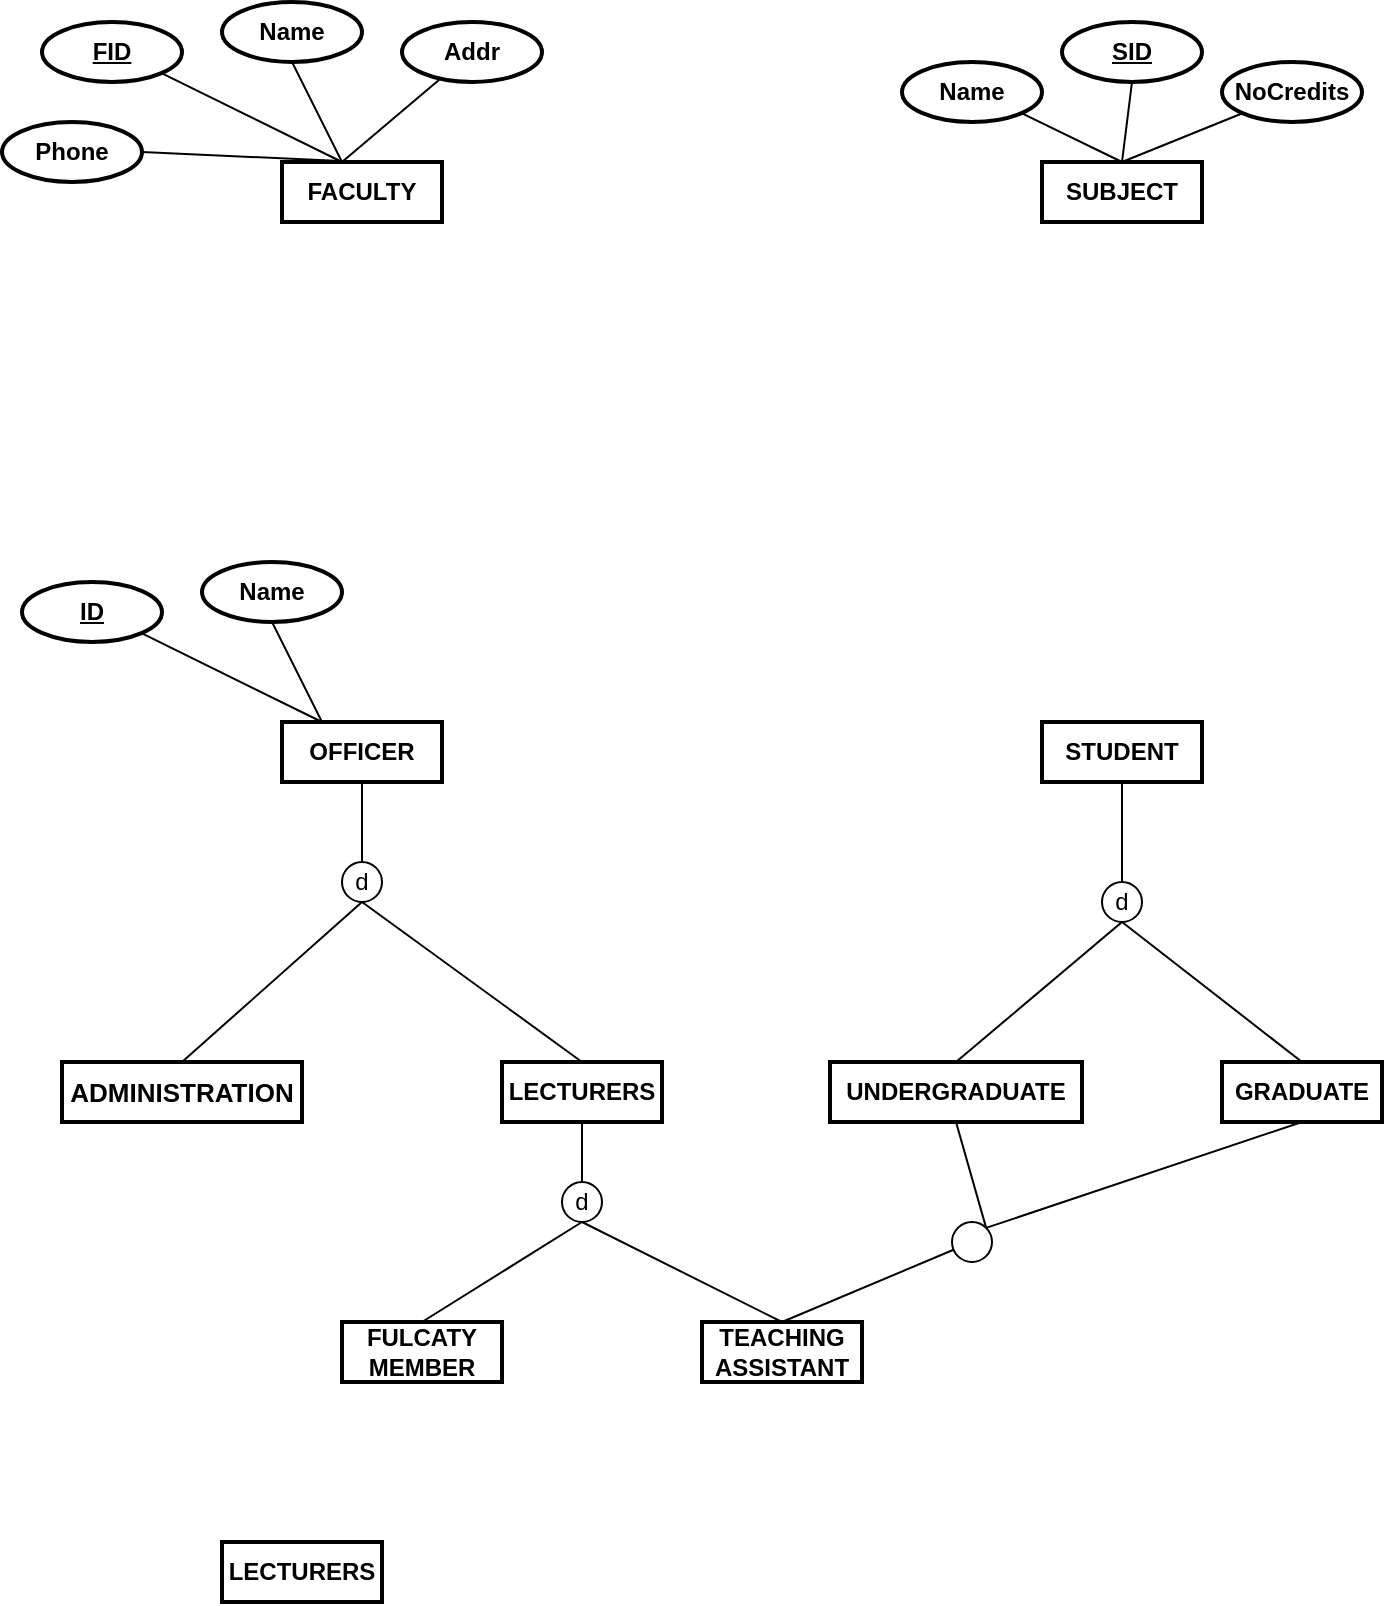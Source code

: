 <mxfile version="14.4.4" type="github">
  <diagram id="O1sjBDhfZiVow-tjS9cN" name="Page-1">
    <mxGraphModel dx="1865" dy="556" grid="1" gridSize="10" guides="1" tooltips="1" connect="1" arrows="1" fold="1" page="1" pageScale="1" pageWidth="827" pageHeight="1169" math="0" shadow="0">
      <root>
        <mxCell id="0" />
        <mxCell id="1" parent="0" />
        <mxCell id="mwtJp1WoyP-pwZxEX0rx-1" value="&lt;b&gt;FACULTY&lt;/b&gt;" style="rounded=0;whiteSpace=wrap;html=1;strokeWidth=2;" parent="1" vertex="1">
          <mxGeometry x="140" y="170" width="80" height="30" as="geometry" />
        </mxCell>
        <mxCell id="mwtJp1WoyP-pwZxEX0rx-2" value="&lt;span&gt;FID&lt;/span&gt;" style="ellipse;whiteSpace=wrap;html=1;strokeWidth=2;fontStyle=5" parent="1" vertex="1">
          <mxGeometry x="20" y="100" width="70" height="30" as="geometry" />
        </mxCell>
        <mxCell id="mwtJp1WoyP-pwZxEX0rx-3" value="&lt;b&gt;Name&lt;/b&gt;" style="ellipse;whiteSpace=wrap;html=1;strokeWidth=2;" parent="1" vertex="1">
          <mxGeometry x="110" y="90" width="70" height="30" as="geometry" />
        </mxCell>
        <mxCell id="mwtJp1WoyP-pwZxEX0rx-4" value="&lt;b&gt;Addr&lt;/b&gt;" style="ellipse;whiteSpace=wrap;html=1;strokeWidth=2;" parent="1" vertex="1">
          <mxGeometry x="200" y="100" width="70" height="30" as="geometry" />
        </mxCell>
        <mxCell id="mwtJp1WoyP-pwZxEX0rx-5" value="&lt;b&gt;Phone&lt;/b&gt;" style="ellipse;whiteSpace=wrap;html=1;strokeWidth=2;" parent="1" vertex="1">
          <mxGeometry y="150" width="70" height="30" as="geometry" />
        </mxCell>
        <mxCell id="mwtJp1WoyP-pwZxEX0rx-6" value="&lt;b&gt;SUBJECT&lt;/b&gt;" style="rounded=0;whiteSpace=wrap;html=1;strokeWidth=2;" parent="1" vertex="1">
          <mxGeometry x="520" y="170" width="80" height="30" as="geometry" />
        </mxCell>
        <mxCell id="mwtJp1WoyP-pwZxEX0rx-7" value="&lt;b&gt;Name&lt;/b&gt;" style="ellipse;whiteSpace=wrap;html=1;strokeWidth=2;" parent="1" vertex="1">
          <mxGeometry x="450" y="120" width="70" height="30" as="geometry" />
        </mxCell>
        <mxCell id="mwtJp1WoyP-pwZxEX0rx-8" value="&lt;b&gt;&lt;u&gt;SID&lt;/u&gt;&lt;/b&gt;" style="ellipse;whiteSpace=wrap;html=1;strokeWidth=2;" parent="1" vertex="1">
          <mxGeometry x="530" y="100" width="70" height="30" as="geometry" />
        </mxCell>
        <mxCell id="mwtJp1WoyP-pwZxEX0rx-9" value="&lt;b&gt;NoCredits&lt;/b&gt;" style="ellipse;whiteSpace=wrap;html=1;strokeWidth=2;" parent="1" vertex="1">
          <mxGeometry x="610" y="120" width="70" height="30" as="geometry" />
        </mxCell>
        <mxCell id="mwtJp1WoyP-pwZxEX0rx-10" value="&lt;b&gt;OFFICER&lt;/b&gt;" style="rounded=0;whiteSpace=wrap;html=1;strokeWidth=2;" parent="1" vertex="1">
          <mxGeometry x="140" y="450" width="80" height="30" as="geometry" />
        </mxCell>
        <mxCell id="mwtJp1WoyP-pwZxEX0rx-12" value="&lt;div&gt;&lt;span style=&quot;font-size: 13px&quot;&gt;&lt;font&gt;&lt;b&gt;ADMINISTRATION&lt;/b&gt;&lt;/font&gt;&lt;/span&gt;&lt;/div&gt;" style="rounded=0;whiteSpace=wrap;html=1;strokeWidth=2;fontFamily=Helvetica;" parent="1" vertex="1">
          <mxGeometry x="30" y="620" width="120" height="30" as="geometry" />
        </mxCell>
        <mxCell id="mwtJp1WoyP-pwZxEX0rx-13" value="&lt;b&gt;LECTURERS&lt;/b&gt;" style="rounded=0;whiteSpace=wrap;html=1;strokeWidth=2;" parent="1" vertex="1">
          <mxGeometry x="250" y="620" width="80" height="30" as="geometry" />
        </mxCell>
        <mxCell id="mwtJp1WoyP-pwZxEX0rx-14" value="&lt;b&gt;FULCATY MEMBER&lt;/b&gt;" style="rounded=0;whiteSpace=wrap;html=1;strokeWidth=2;" parent="1" vertex="1">
          <mxGeometry x="170" y="750" width="80" height="30" as="geometry" />
        </mxCell>
        <mxCell id="mwtJp1WoyP-pwZxEX0rx-15" value="&lt;b&gt;TEACHING ASSISTANT&lt;/b&gt;" style="rounded=0;whiteSpace=wrap;html=1;strokeWidth=2;" parent="1" vertex="1">
          <mxGeometry x="350" y="750" width="80" height="30" as="geometry" />
        </mxCell>
        <mxCell id="mwtJp1WoyP-pwZxEX0rx-16" value="&lt;b&gt;LECTURERS&lt;/b&gt;" style="rounded=0;whiteSpace=wrap;html=1;strokeWidth=2;" parent="1" vertex="1">
          <mxGeometry x="110" y="860" width="80" height="30" as="geometry" />
        </mxCell>
        <mxCell id="_EeWUKTGvMMaCwYqgXgI-2" value="&lt;b&gt;STUDENT&lt;/b&gt;" style="rounded=0;whiteSpace=wrap;html=1;strokeWidth=2;" vertex="1" parent="1">
          <mxGeometry x="520" y="450" width="80" height="30" as="geometry" />
        </mxCell>
        <mxCell id="_EeWUKTGvMMaCwYqgXgI-3" value="&lt;b&gt;UNDERGRADUATE&lt;/b&gt;" style="rounded=0;whiteSpace=wrap;html=1;strokeWidth=2;" vertex="1" parent="1">
          <mxGeometry x="414" y="620" width="126" height="30" as="geometry" />
        </mxCell>
        <mxCell id="_EeWUKTGvMMaCwYqgXgI-4" value="&lt;b&gt;GRADUATE&lt;/b&gt;" style="rounded=0;whiteSpace=wrap;html=1;strokeWidth=2;" vertex="1" parent="1">
          <mxGeometry x="610" y="620" width="80" height="30" as="geometry" />
        </mxCell>
        <mxCell id="_EeWUKTGvMMaCwYqgXgI-5" value="" style="endArrow=none;html=1;rounded=0;exitX=0.5;exitY=1;exitDx=0;exitDy=0;" edge="1" parent="1" source="mwtJp1WoyP-pwZxEX0rx-10" target="_EeWUKTGvMMaCwYqgXgI-6">
          <mxGeometry relative="1" as="geometry">
            <mxPoint x="290" y="550" as="sourcePoint" />
            <mxPoint x="190" y="540" as="targetPoint" />
          </mxGeometry>
        </mxCell>
        <mxCell id="_EeWUKTGvMMaCwYqgXgI-6" value="d" style="ellipse;whiteSpace=wrap;html=1;aspect=fixed;" vertex="1" parent="1">
          <mxGeometry x="170" y="520" width="20" height="20" as="geometry" />
        </mxCell>
        <mxCell id="_EeWUKTGvMMaCwYqgXgI-7" value="" style="endArrow=none;html=1;rounded=0;exitX=0.5;exitY=1;exitDx=0;exitDy=0;entryX=0.5;entryY=0;entryDx=0;entryDy=0;" edge="1" parent="1" source="_EeWUKTGvMMaCwYqgXgI-6" target="mwtJp1WoyP-pwZxEX0rx-12">
          <mxGeometry relative="1" as="geometry">
            <mxPoint x="190" y="490" as="sourcePoint" />
            <mxPoint x="190" y="530" as="targetPoint" />
          </mxGeometry>
        </mxCell>
        <mxCell id="_EeWUKTGvMMaCwYqgXgI-8" value="" style="endArrow=none;html=1;rounded=0;exitX=0.5;exitY=1;exitDx=0;exitDy=0;entryX=0.5;entryY=0;entryDx=0;entryDy=0;" edge="1" parent="1" source="_EeWUKTGvMMaCwYqgXgI-6" target="mwtJp1WoyP-pwZxEX0rx-13">
          <mxGeometry relative="1" as="geometry">
            <mxPoint x="190" y="550" as="sourcePoint" />
            <mxPoint x="100" y="630" as="targetPoint" />
          </mxGeometry>
        </mxCell>
        <mxCell id="_EeWUKTGvMMaCwYqgXgI-13" value="" style="endArrow=none;html=1;rounded=0;exitX=0.5;exitY=1;exitDx=0;exitDy=0;" edge="1" target="_EeWUKTGvMMaCwYqgXgI-14" parent="1" source="_EeWUKTGvMMaCwYqgXgI-2">
          <mxGeometry relative="1" as="geometry">
            <mxPoint x="550" y="490" as="sourcePoint" />
            <mxPoint x="560" y="550" as="targetPoint" />
          </mxGeometry>
        </mxCell>
        <mxCell id="_EeWUKTGvMMaCwYqgXgI-14" value="d" style="ellipse;whiteSpace=wrap;html=1;aspect=fixed;" vertex="1" parent="1">
          <mxGeometry x="550" y="530" width="20" height="20" as="geometry" />
        </mxCell>
        <mxCell id="_EeWUKTGvMMaCwYqgXgI-15" value="" style="endArrow=none;html=1;rounded=0;exitX=0.5;exitY=1;exitDx=0;exitDy=0;entryX=0.5;entryY=0;entryDx=0;entryDy=0;" edge="1" source="_EeWUKTGvMMaCwYqgXgI-14" parent="1" target="_EeWUKTGvMMaCwYqgXgI-3">
          <mxGeometry relative="1" as="geometry">
            <mxPoint x="560" y="500" as="sourcePoint" />
            <mxPoint x="460" y="630" as="targetPoint" />
          </mxGeometry>
        </mxCell>
        <mxCell id="_EeWUKTGvMMaCwYqgXgI-16" value="" style="endArrow=none;html=1;rounded=0;exitX=0.5;exitY=1;exitDx=0;exitDy=0;" edge="1" source="_EeWUKTGvMMaCwYqgXgI-14" parent="1">
          <mxGeometry relative="1" as="geometry">
            <mxPoint x="560" y="560" as="sourcePoint" />
            <mxPoint x="650" y="620" as="targetPoint" />
          </mxGeometry>
        </mxCell>
        <mxCell id="_EeWUKTGvMMaCwYqgXgI-17" value="" style="endArrow=none;html=1;rounded=0;exitX=0.5;exitY=1;exitDx=0;exitDy=0;" edge="1" target="_EeWUKTGvMMaCwYqgXgI-18" parent="1" source="mwtJp1WoyP-pwZxEX0rx-13">
          <mxGeometry relative="1" as="geometry">
            <mxPoint x="180" y="660" as="sourcePoint" />
            <mxPoint x="190" y="720" as="targetPoint" />
          </mxGeometry>
        </mxCell>
        <mxCell id="_EeWUKTGvMMaCwYqgXgI-18" value="d" style="ellipse;whiteSpace=wrap;html=1;aspect=fixed;" vertex="1" parent="1">
          <mxGeometry x="280" y="680" width="20" height="20" as="geometry" />
        </mxCell>
        <mxCell id="_EeWUKTGvMMaCwYqgXgI-19" value="" style="endArrow=none;html=1;rounded=0;exitX=0.5;exitY=1;exitDx=0;exitDy=0;entryX=0.5;entryY=0;entryDx=0;entryDy=0;" edge="1" source="_EeWUKTGvMMaCwYqgXgI-18" parent="1" target="mwtJp1WoyP-pwZxEX0rx-14">
          <mxGeometry relative="1" as="geometry">
            <mxPoint x="190" y="670" as="sourcePoint" />
            <mxPoint x="90" y="800" as="targetPoint" />
          </mxGeometry>
        </mxCell>
        <mxCell id="_EeWUKTGvMMaCwYqgXgI-20" value="" style="endArrow=none;html=1;rounded=0;exitX=0.5;exitY=1;exitDx=0;exitDy=0;entryX=0.5;entryY=0;entryDx=0;entryDy=0;" edge="1" source="_EeWUKTGvMMaCwYqgXgI-18" parent="1" target="mwtJp1WoyP-pwZxEX0rx-15">
          <mxGeometry relative="1" as="geometry">
            <mxPoint x="190" y="730" as="sourcePoint" />
            <mxPoint x="290" y="800" as="targetPoint" />
          </mxGeometry>
        </mxCell>
        <mxCell id="_EeWUKTGvMMaCwYqgXgI-21" value="" style="endArrow=none;html=1;rounded=0;entryX=0.5;entryY=0;entryDx=0;entryDy=0;exitX=1;exitY=0.5;exitDx=0;exitDy=0;" edge="1" parent="1" source="mwtJp1WoyP-pwZxEX0rx-5" target="mwtJp1WoyP-pwZxEX0rx-1">
          <mxGeometry relative="1" as="geometry">
            <mxPoint x="290" y="30" as="sourcePoint" />
            <mxPoint x="450" y="30" as="targetPoint" />
          </mxGeometry>
        </mxCell>
        <mxCell id="_EeWUKTGvMMaCwYqgXgI-22" value="" style="endArrow=none;html=1;rounded=0;exitX=1;exitY=1;exitDx=0;exitDy=0;" edge="1" parent="1" source="mwtJp1WoyP-pwZxEX0rx-2">
          <mxGeometry relative="1" as="geometry">
            <mxPoint x="80" y="175" as="sourcePoint" />
            <mxPoint x="170" y="170" as="targetPoint" />
          </mxGeometry>
        </mxCell>
        <mxCell id="_EeWUKTGvMMaCwYqgXgI-23" value="" style="endArrow=none;html=1;rounded=0;exitX=0.5;exitY=1;exitDx=0;exitDy=0;" edge="1" parent="1" source="mwtJp1WoyP-pwZxEX0rx-3">
          <mxGeometry relative="1" as="geometry">
            <mxPoint x="89.749" y="135.607" as="sourcePoint" />
            <mxPoint x="170" y="170" as="targetPoint" />
          </mxGeometry>
        </mxCell>
        <mxCell id="_EeWUKTGvMMaCwYqgXgI-24" value="" style="endArrow=none;html=1;rounded=0;" edge="1" parent="1" source="mwtJp1WoyP-pwZxEX0rx-4">
          <mxGeometry relative="1" as="geometry">
            <mxPoint x="155" y="130" as="sourcePoint" />
            <mxPoint x="170" y="170" as="targetPoint" />
          </mxGeometry>
        </mxCell>
        <mxCell id="_EeWUKTGvMMaCwYqgXgI-26" value="" style="endArrow=none;html=1;rounded=0;exitX=0.5;exitY=0;exitDx=0;exitDy=0;entryX=1;entryY=1;entryDx=0;entryDy=0;" edge="1" parent="1" source="mwtJp1WoyP-pwZxEX0rx-6" target="mwtJp1WoyP-pwZxEX0rx-7">
          <mxGeometry relative="1" as="geometry">
            <mxPoint x="229.186" y="138.381" as="sourcePoint" />
            <mxPoint x="180" y="180" as="targetPoint" />
          </mxGeometry>
        </mxCell>
        <mxCell id="_EeWUKTGvMMaCwYqgXgI-27" value="" style="endArrow=none;html=1;rounded=0;entryX=0.5;entryY=1;entryDx=0;entryDy=0;" edge="1" parent="1" target="mwtJp1WoyP-pwZxEX0rx-8">
          <mxGeometry relative="1" as="geometry">
            <mxPoint x="560" y="170" as="sourcePoint" />
            <mxPoint x="519.749" y="155.607" as="targetPoint" />
          </mxGeometry>
        </mxCell>
        <mxCell id="_EeWUKTGvMMaCwYqgXgI-28" value="" style="endArrow=none;html=1;rounded=0;entryX=0;entryY=1;entryDx=0;entryDy=0;" edge="1" parent="1" target="mwtJp1WoyP-pwZxEX0rx-9">
          <mxGeometry relative="1" as="geometry">
            <mxPoint x="560" y="170" as="sourcePoint" />
            <mxPoint x="575" y="140" as="targetPoint" />
          </mxGeometry>
        </mxCell>
        <mxCell id="_EeWUKTGvMMaCwYqgXgI-29" value="&lt;span&gt;ID&lt;/span&gt;" style="ellipse;whiteSpace=wrap;html=1;strokeWidth=2;fontStyle=5" vertex="1" parent="1">
          <mxGeometry x="10" y="380" width="70" height="30" as="geometry" />
        </mxCell>
        <mxCell id="_EeWUKTGvMMaCwYqgXgI-30" value="&lt;b&gt;Name&lt;/b&gt;" style="ellipse;whiteSpace=wrap;html=1;strokeWidth=2;" vertex="1" parent="1">
          <mxGeometry x="100" y="370" width="70" height="30" as="geometry" />
        </mxCell>
        <mxCell id="_EeWUKTGvMMaCwYqgXgI-31" value="" style="endArrow=none;html=1;rounded=0;exitX=1;exitY=1;exitDx=0;exitDy=0;" edge="1" parent="1" source="_EeWUKTGvMMaCwYqgXgI-29">
          <mxGeometry relative="1" as="geometry">
            <mxPoint x="70" y="455" as="sourcePoint" />
            <mxPoint x="160" y="450" as="targetPoint" />
          </mxGeometry>
        </mxCell>
        <mxCell id="_EeWUKTGvMMaCwYqgXgI-32" value="" style="endArrow=none;html=1;rounded=0;exitX=0.5;exitY=1;exitDx=0;exitDy=0;entryX=0.25;entryY=0;entryDx=0;entryDy=0;" edge="1" parent="1" source="_EeWUKTGvMMaCwYqgXgI-30" target="mwtJp1WoyP-pwZxEX0rx-10">
          <mxGeometry relative="1" as="geometry">
            <mxPoint x="79.749" y="415.607" as="sourcePoint" />
            <mxPoint x="160" y="450" as="targetPoint" />
          </mxGeometry>
        </mxCell>
        <mxCell id="_EeWUKTGvMMaCwYqgXgI-37" value="" style="endArrow=none;html=1;rounded=0;exitX=0.5;exitY=0;exitDx=0;exitDy=0;" edge="1" target="_EeWUKTGvMMaCwYqgXgI-38" parent="1" source="mwtJp1WoyP-pwZxEX0rx-15">
          <mxGeometry relative="1" as="geometry">
            <mxPoint x="510" y="640" as="sourcePoint" />
            <mxPoint x="410" y="710" as="targetPoint" />
          </mxGeometry>
        </mxCell>
        <mxCell id="_EeWUKTGvMMaCwYqgXgI-38" value="" style="ellipse;whiteSpace=wrap;html=1;aspect=fixed;" vertex="1" parent="1">
          <mxGeometry x="475" y="700" width="20" height="20" as="geometry" />
        </mxCell>
        <mxCell id="_EeWUKTGvMMaCwYqgXgI-39" value="" style="endArrow=none;html=1;rounded=0;exitX=1;exitY=0;exitDx=0;exitDy=0;entryX=0.5;entryY=1;entryDx=0;entryDy=0;" edge="1" source="_EeWUKTGvMMaCwYqgXgI-38" parent="1" target="_EeWUKTGvMMaCwYqgXgI-3">
          <mxGeometry relative="1" as="geometry">
            <mxPoint x="410" y="660" as="sourcePoint" />
            <mxPoint x="430" y="740" as="targetPoint" />
          </mxGeometry>
        </mxCell>
        <mxCell id="_EeWUKTGvMMaCwYqgXgI-40" value="" style="endArrow=none;html=1;rounded=0;exitX=0.5;exitY=1;exitDx=0;exitDy=0;entryX=1;entryY=0;entryDx=0;entryDy=0;" edge="1" source="_EeWUKTGvMMaCwYqgXgI-4" parent="1" target="_EeWUKTGvMMaCwYqgXgI-38">
          <mxGeometry relative="1" as="geometry">
            <mxPoint x="410" y="720" as="sourcePoint" />
            <mxPoint x="610" y="740" as="targetPoint" />
          </mxGeometry>
        </mxCell>
      </root>
    </mxGraphModel>
  </diagram>
</mxfile>

